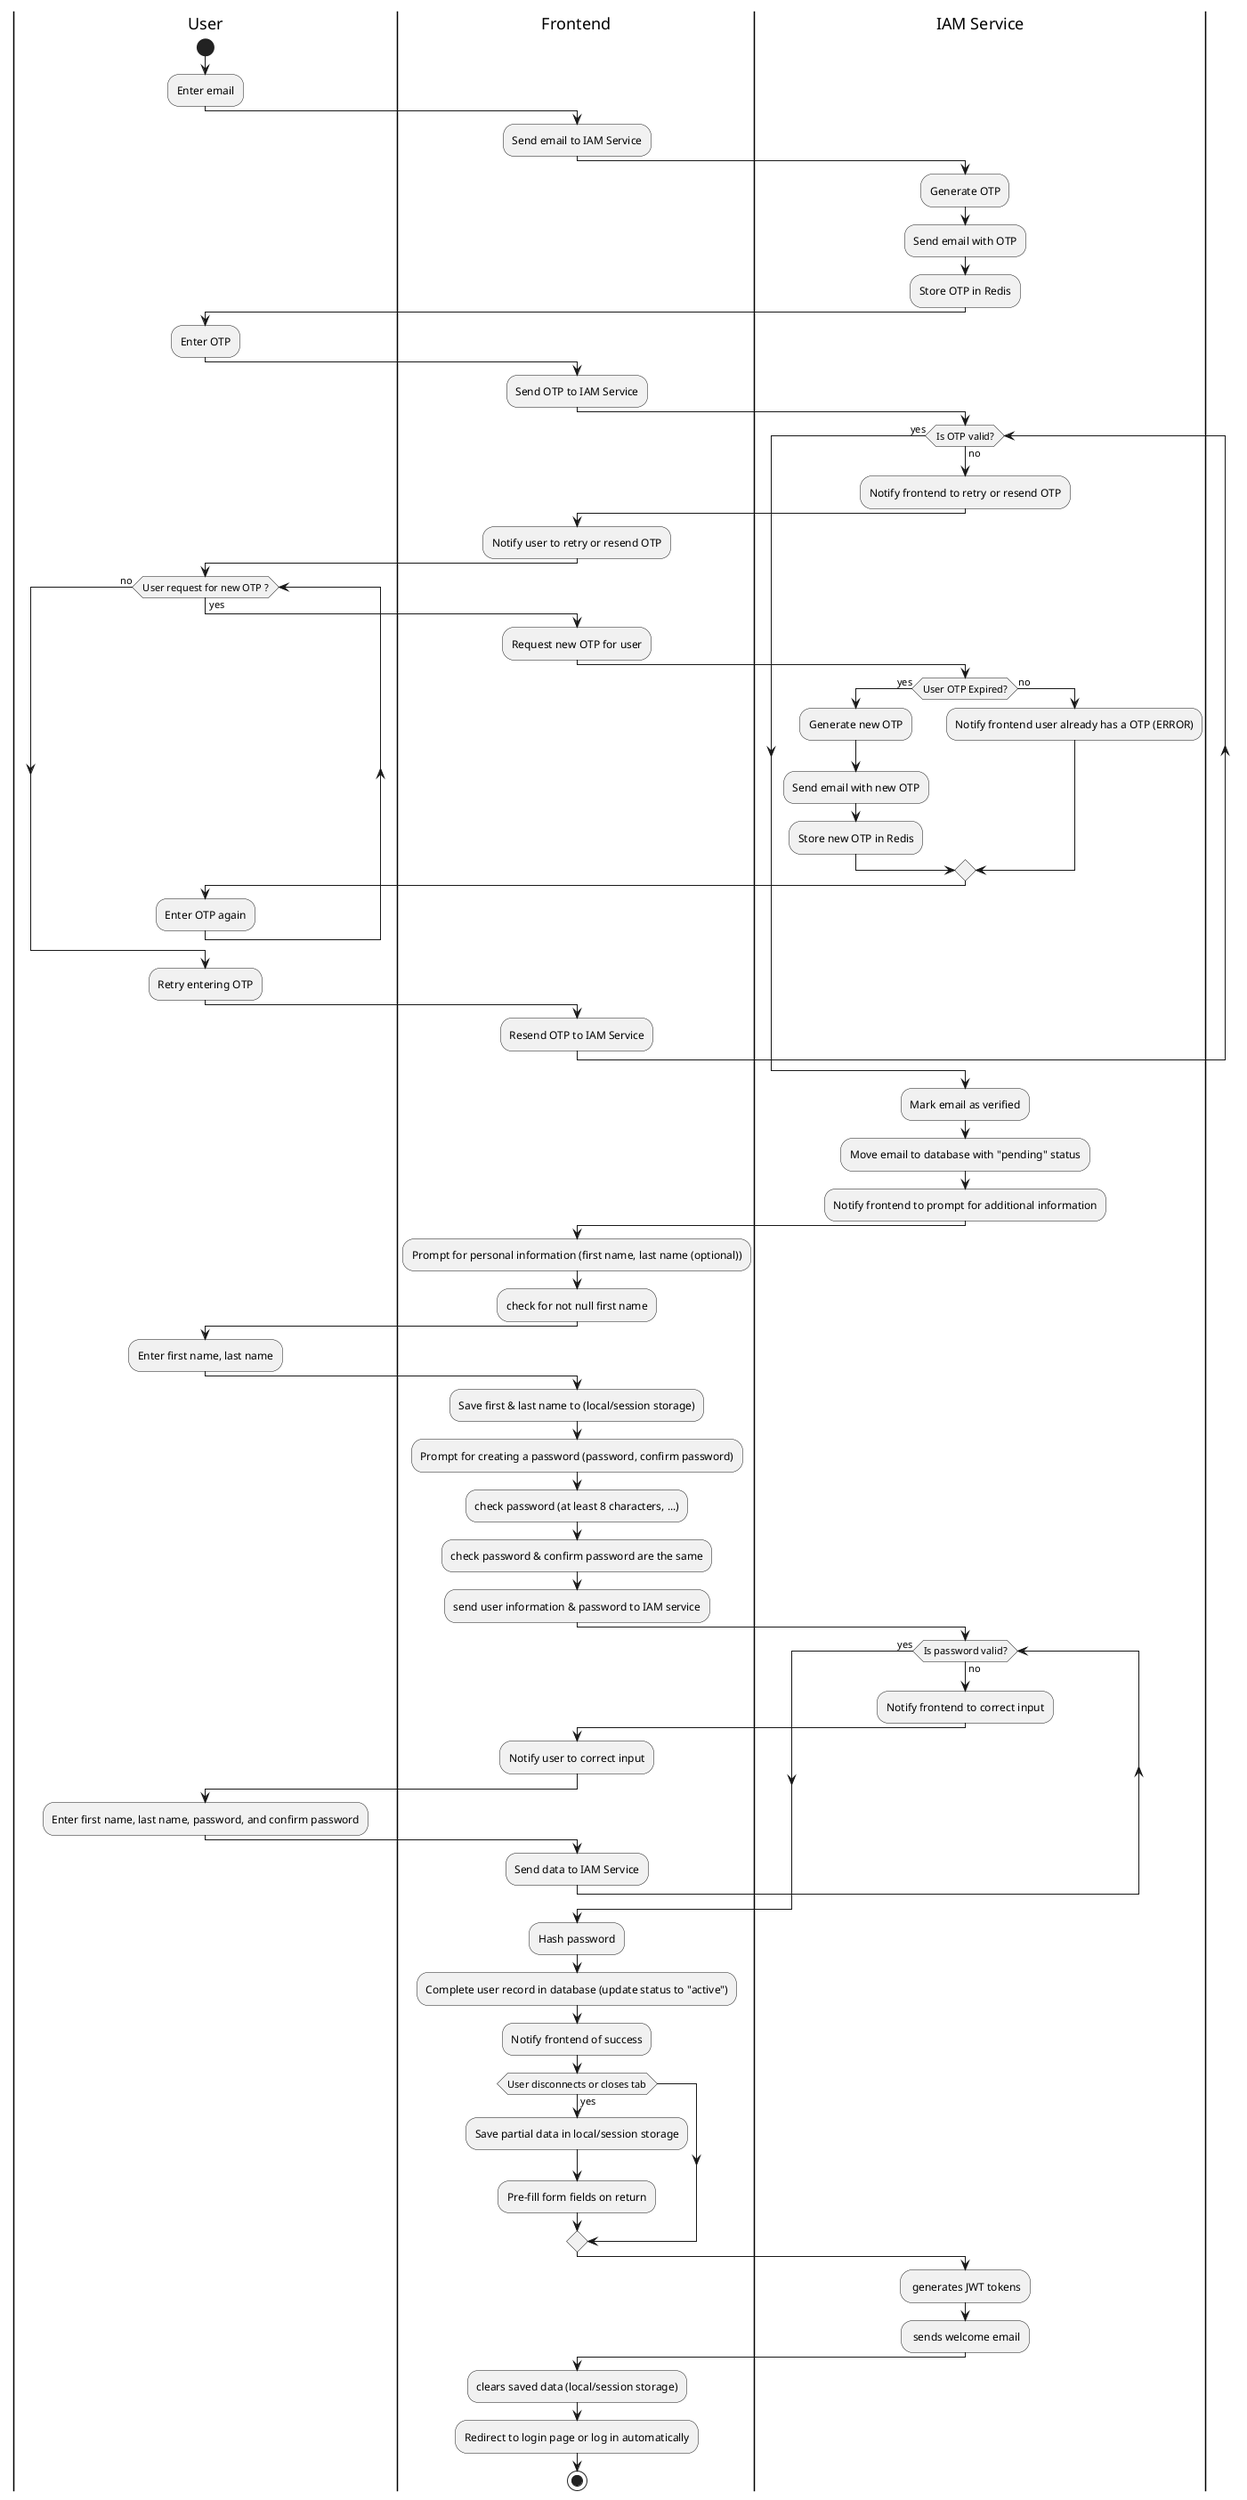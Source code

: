 @startuml
|User|
start
:Enter email;

|Frontend|
:Send email to IAM Service;

|IAM Service|
:Generate OTP;
:Send email with OTP;
:Store OTP in Redis;

|User|
:Enter OTP;

|Frontend|
:Send OTP to IAM Service;

|IAM Service|
    while (Is OTP valid?) is (no)
        :Notify frontend to retry or resend OTP;
        |Frontend|
            :Notify user to retry or resend OTP;
        |User|
            while (User request for new OTP ?) is (yes)
                |Frontend|
                    :Request new OTP for user;
                |IAM Service|
                    if (User OTP Expired?) then (yes)
                        :Generate new OTP;
                        :Send email with new OTP;
                        :Store new OTP in Redis;
                    else (no)
                        :Notify frontend user already has a OTP (ERROR);

                    endif
                |User|
                    :Enter OTP again;
            endwhile (no)
                |User|
                    :Retry entering OTP;
        |Frontend|
            :Resend OTP to IAM Service;
    endwhile (yes)
        |IAM Service|
            :Mark email as verified;
            :Move email to database with "pending" status;
            :Notify frontend to prompt for additional information;

|Frontend|
:Prompt for personal information (first name, last name (optional));
:check for not null first name;

|User|
:Enter first name, last name;

|Frontend|
:Save first & last name to (local/session storage);
:Prompt for creating a password (password, confirm password);
:check password (at least 8 characters, ...);
:check password & confirm password are the same;
:send user information & password to IAM service;


|IAM Service|
while (Is password valid?) is (no)
  :Notify frontend to correct input;
  |Frontend|
  :Notify user to correct input;
  |User|
  :Enter first name, last name, password, and confirm password;
  |Frontend|
  :Send data to IAM Service;
endwhile (yes)
  :Hash password;
  :Complete user record in database (update status to "active");
  :Notify frontend of success;


if (User disconnects or closes tab) then (yes)
  :Save partial data in local/session storage;
  :Pre-fill form fields on return;
endif

|IAM Service|
: generates JWT tokens;
: sends welcome email;

|Frontend|
:clears saved data (local/session storage);
:Redirect to login page or log in automatically;

stop
@enduml